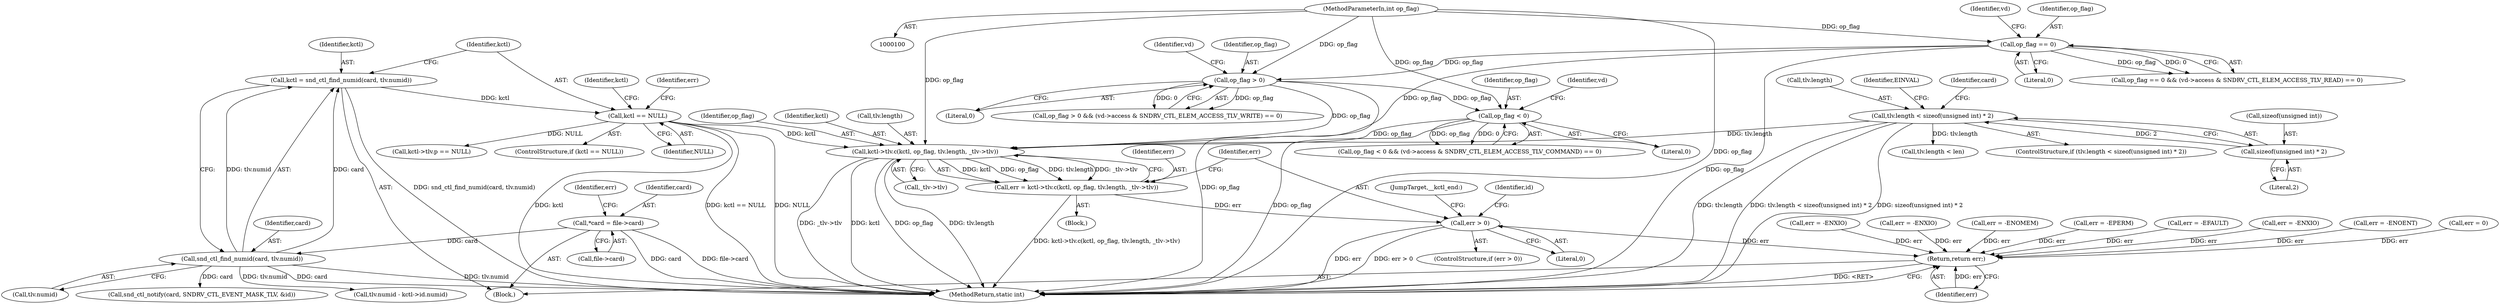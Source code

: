 digraph "0_linux_fd9f26e4eca5d08a27d12c0933fceef76ed9663d_2@pointer" {
"1000262" [label="(Call,kctl->tlv.c(kctl, op_flag, tlv.length, _tlv->tlv))"];
"1000154" [label="(Call,kctl == NULL)"];
"1000146" [label="(Call,kctl = snd_ctl_find_numid(card, tlv.numid))"];
"1000148" [label="(Call,snd_ctl_find_numid(card, tlv.numid))"];
"1000106" [label="(Call,*card = file->card)"];
"1000208" [label="(Call,op_flag > 0)"];
"1000196" [label="(Call,op_flag == 0)"];
"1000103" [label="(MethodParameterIn,int op_flag)"];
"1000219" [label="(Call,op_flag < 0)"];
"1000130" [label="(Call,tlv.length < sizeof(unsigned int) * 2)"];
"1000134" [label="(Call,sizeof(unsigned int) * 2)"];
"1000260" [label="(Call,err = kctl->tlv.c(kctl, op_flag, tlv.length, _tlv->tlv))"];
"1000272" [label="(Call,err > 0)"];
"1000351" [label="(Return,return err;)"];
"1000150" [label="(Call,tlv.numid)"];
"1000137" [label="(Literal,2)"];
"1000351" [label="(Return,return err;)"];
"1000261" [label="(Identifier,err)"];
"1000265" [label="(Call,tlv.length)"];
"1000214" [label="(Identifier,vd)"];
"1000149" [label="(Identifier,card)"];
"1000147" [label="(Identifier,kctl)"];
"1000153" [label="(ControlStructure,if (kctl == NULL))"];
"1000167" [label="(Identifier,kctl)"];
"1000146" [label="(Call,kctl = snd_ctl_find_numid(card, tlv.numid))"];
"1000202" [label="(Identifier,vd)"];
"1000268" [label="(Call,_tlv->tlv)"];
"1000219" [label="(Call,op_flag < 0)"];
"1000198" [label="(Literal,0)"];
"1000156" [label="(Identifier,NULL)"];
"1000287" [label="(Call,snd_ctl_notify(card, SNDRV_CTL_EVENT_MASK_TLV, &id))"];
"1000129" [label="(ControlStructure,if (tlv.length < sizeof(unsigned int) * 2))"];
"1000273" [label="(Identifier,err)"];
"1000184" [label="(Call,tlv.numid - kctl->id.numid)"];
"1000208" [label="(Call,op_flag > 0)"];
"1000164" [label="(Call,kctl->tlv.p == NULL)"];
"1000197" [label="(Identifier,op_flag)"];
"1000353" [label="(MethodReturn,static int)"];
"1000241" [label="(Block,)"];
"1000195" [label="(Call,op_flag == 0 && (vd->access & SNDRV_CTL_ELEM_ACCESS_TLV_READ) == 0)"];
"1000210" [label="(Literal,0)"];
"1000218" [label="(Call,op_flag < 0 && (vd->access & SNDRV_CTL_ELEM_ACCESS_TLV_COMMAND) == 0)"];
"1000159" [label="(Identifier,err)"];
"1000272" [label="(Call,err > 0)"];
"1000262" [label="(Call,kctl->tlv.c(kctl, op_flag, tlv.length, _tlv->tlv))"];
"1000264" [label="(Identifier,op_flag)"];
"1000107" [label="(Identifier,card)"];
"1000255" [label="(Call,err = -EPERM)"];
"1000260" [label="(Call,err = kctl->tlv.c(kctl, op_flag, tlv.length, _tlv->tlv))"];
"1000131" [label="(Call,tlv.length)"];
"1000104" [label="(Block,)"];
"1000221" [label="(Literal,0)"];
"1000148" [label="(Call,snd_ctl_find_numid(card, tlv.numid))"];
"1000278" [label="(Identifier,id)"];
"1000341" [label="(Call,err = -EFAULT)"];
"1000106" [label="(Call,*card = file->card)"];
"1000155" [label="(Identifier,kctl)"];
"1000263" [label="(Identifier,kctl)"];
"1000319" [label="(Call,tlv.length < len)"];
"1000220" [label="(Identifier,op_flag)"];
"1000345" [label="(JumpTarget,__kctl_end:)"];
"1000352" [label="(Identifier,err)"];
"1000299" [label="(Call,err = -ENXIO)"];
"1000158" [label="(Call,err = -ENOENT)"];
"1000271" [label="(ControlStructure,if (err > 0))"];
"1000116" [label="(Call,err = 0)"];
"1000134" [label="(Call,sizeof(unsigned int) * 2)"];
"1000209" [label="(Identifier,op_flag)"];
"1000225" [label="(Identifier,vd)"];
"1000230" [label="(Call,err = -ENXIO)"];
"1000154" [label="(Call,kctl == NULL)"];
"1000108" [label="(Call,file->card)"];
"1000140" [label="(Identifier,EINVAL)"];
"1000172" [label="(Call,err = -ENXIO)"];
"1000103" [label="(MethodParameterIn,int op_flag)"];
"1000135" [label="(Call,sizeof(unsigned int))"];
"1000117" [label="(Identifier,err)"];
"1000196" [label="(Call,op_flag == 0)"];
"1000325" [label="(Call,err = -ENOMEM)"];
"1000207" [label="(Call,op_flag > 0 && (vd->access & SNDRV_CTL_ELEM_ACCESS_TLV_WRITE) == 0)"];
"1000274" [label="(Literal,0)"];
"1000144" [label="(Identifier,card)"];
"1000130" [label="(Call,tlv.length < sizeof(unsigned int) * 2)"];
"1000262" -> "1000260"  [label="AST: "];
"1000262" -> "1000268"  [label="CFG: "];
"1000263" -> "1000262"  [label="AST: "];
"1000264" -> "1000262"  [label="AST: "];
"1000265" -> "1000262"  [label="AST: "];
"1000268" -> "1000262"  [label="AST: "];
"1000260" -> "1000262"  [label="CFG: "];
"1000262" -> "1000353"  [label="DDG: tlv.length"];
"1000262" -> "1000353"  [label="DDG: _tlv->tlv"];
"1000262" -> "1000353"  [label="DDG: kctl"];
"1000262" -> "1000353"  [label="DDG: op_flag"];
"1000262" -> "1000260"  [label="DDG: kctl"];
"1000262" -> "1000260"  [label="DDG: op_flag"];
"1000262" -> "1000260"  [label="DDG: tlv.length"];
"1000262" -> "1000260"  [label="DDG: _tlv->tlv"];
"1000154" -> "1000262"  [label="DDG: kctl"];
"1000208" -> "1000262"  [label="DDG: op_flag"];
"1000196" -> "1000262"  [label="DDG: op_flag"];
"1000219" -> "1000262"  [label="DDG: op_flag"];
"1000103" -> "1000262"  [label="DDG: op_flag"];
"1000130" -> "1000262"  [label="DDG: tlv.length"];
"1000154" -> "1000153"  [label="AST: "];
"1000154" -> "1000156"  [label="CFG: "];
"1000155" -> "1000154"  [label="AST: "];
"1000156" -> "1000154"  [label="AST: "];
"1000159" -> "1000154"  [label="CFG: "];
"1000167" -> "1000154"  [label="CFG: "];
"1000154" -> "1000353"  [label="DDG: kctl"];
"1000154" -> "1000353"  [label="DDG: kctl == NULL"];
"1000154" -> "1000353"  [label="DDG: NULL"];
"1000146" -> "1000154"  [label="DDG: kctl"];
"1000154" -> "1000164"  [label="DDG: NULL"];
"1000146" -> "1000104"  [label="AST: "];
"1000146" -> "1000148"  [label="CFG: "];
"1000147" -> "1000146"  [label="AST: "];
"1000148" -> "1000146"  [label="AST: "];
"1000155" -> "1000146"  [label="CFG: "];
"1000146" -> "1000353"  [label="DDG: snd_ctl_find_numid(card, tlv.numid)"];
"1000148" -> "1000146"  [label="DDG: card"];
"1000148" -> "1000146"  [label="DDG: tlv.numid"];
"1000148" -> "1000150"  [label="CFG: "];
"1000149" -> "1000148"  [label="AST: "];
"1000150" -> "1000148"  [label="AST: "];
"1000148" -> "1000353"  [label="DDG: card"];
"1000148" -> "1000353"  [label="DDG: tlv.numid"];
"1000106" -> "1000148"  [label="DDG: card"];
"1000148" -> "1000184"  [label="DDG: tlv.numid"];
"1000148" -> "1000287"  [label="DDG: card"];
"1000106" -> "1000104"  [label="AST: "];
"1000106" -> "1000108"  [label="CFG: "];
"1000107" -> "1000106"  [label="AST: "];
"1000108" -> "1000106"  [label="AST: "];
"1000117" -> "1000106"  [label="CFG: "];
"1000106" -> "1000353"  [label="DDG: file->card"];
"1000106" -> "1000353"  [label="DDG: card"];
"1000208" -> "1000207"  [label="AST: "];
"1000208" -> "1000210"  [label="CFG: "];
"1000209" -> "1000208"  [label="AST: "];
"1000210" -> "1000208"  [label="AST: "];
"1000214" -> "1000208"  [label="CFG: "];
"1000207" -> "1000208"  [label="CFG: "];
"1000208" -> "1000353"  [label="DDG: op_flag"];
"1000208" -> "1000207"  [label="DDG: op_flag"];
"1000208" -> "1000207"  [label="DDG: 0"];
"1000196" -> "1000208"  [label="DDG: op_flag"];
"1000103" -> "1000208"  [label="DDG: op_flag"];
"1000208" -> "1000219"  [label="DDG: op_flag"];
"1000196" -> "1000195"  [label="AST: "];
"1000196" -> "1000198"  [label="CFG: "];
"1000197" -> "1000196"  [label="AST: "];
"1000198" -> "1000196"  [label="AST: "];
"1000202" -> "1000196"  [label="CFG: "];
"1000195" -> "1000196"  [label="CFG: "];
"1000196" -> "1000353"  [label="DDG: op_flag"];
"1000196" -> "1000195"  [label="DDG: op_flag"];
"1000196" -> "1000195"  [label="DDG: 0"];
"1000103" -> "1000196"  [label="DDG: op_flag"];
"1000103" -> "1000100"  [label="AST: "];
"1000103" -> "1000353"  [label="DDG: op_flag"];
"1000103" -> "1000219"  [label="DDG: op_flag"];
"1000219" -> "1000218"  [label="AST: "];
"1000219" -> "1000221"  [label="CFG: "];
"1000220" -> "1000219"  [label="AST: "];
"1000221" -> "1000219"  [label="AST: "];
"1000225" -> "1000219"  [label="CFG: "];
"1000218" -> "1000219"  [label="CFG: "];
"1000219" -> "1000353"  [label="DDG: op_flag"];
"1000219" -> "1000218"  [label="DDG: op_flag"];
"1000219" -> "1000218"  [label="DDG: 0"];
"1000130" -> "1000129"  [label="AST: "];
"1000130" -> "1000134"  [label="CFG: "];
"1000131" -> "1000130"  [label="AST: "];
"1000134" -> "1000130"  [label="AST: "];
"1000140" -> "1000130"  [label="CFG: "];
"1000144" -> "1000130"  [label="CFG: "];
"1000130" -> "1000353"  [label="DDG: tlv.length < sizeof(unsigned int) * 2"];
"1000130" -> "1000353"  [label="DDG: sizeof(unsigned int) * 2"];
"1000130" -> "1000353"  [label="DDG: tlv.length"];
"1000134" -> "1000130"  [label="DDG: 2"];
"1000130" -> "1000319"  [label="DDG: tlv.length"];
"1000134" -> "1000137"  [label="CFG: "];
"1000135" -> "1000134"  [label="AST: "];
"1000137" -> "1000134"  [label="AST: "];
"1000260" -> "1000241"  [label="AST: "];
"1000261" -> "1000260"  [label="AST: "];
"1000273" -> "1000260"  [label="CFG: "];
"1000260" -> "1000353"  [label="DDG: kctl->tlv.c(kctl, op_flag, tlv.length, _tlv->tlv)"];
"1000260" -> "1000272"  [label="DDG: err"];
"1000272" -> "1000271"  [label="AST: "];
"1000272" -> "1000274"  [label="CFG: "];
"1000273" -> "1000272"  [label="AST: "];
"1000274" -> "1000272"  [label="AST: "];
"1000278" -> "1000272"  [label="CFG: "];
"1000345" -> "1000272"  [label="CFG: "];
"1000272" -> "1000353"  [label="DDG: err"];
"1000272" -> "1000353"  [label="DDG: err > 0"];
"1000272" -> "1000351"  [label="DDG: err"];
"1000351" -> "1000104"  [label="AST: "];
"1000351" -> "1000352"  [label="CFG: "];
"1000352" -> "1000351"  [label="AST: "];
"1000353" -> "1000351"  [label="CFG: "];
"1000351" -> "1000353"  [label="DDG: <RET>"];
"1000352" -> "1000351"  [label="DDG: err"];
"1000299" -> "1000351"  [label="DDG: err"];
"1000172" -> "1000351"  [label="DDG: err"];
"1000255" -> "1000351"  [label="DDG: err"];
"1000325" -> "1000351"  [label="DDG: err"];
"1000158" -> "1000351"  [label="DDG: err"];
"1000116" -> "1000351"  [label="DDG: err"];
"1000341" -> "1000351"  [label="DDG: err"];
"1000230" -> "1000351"  [label="DDG: err"];
}

